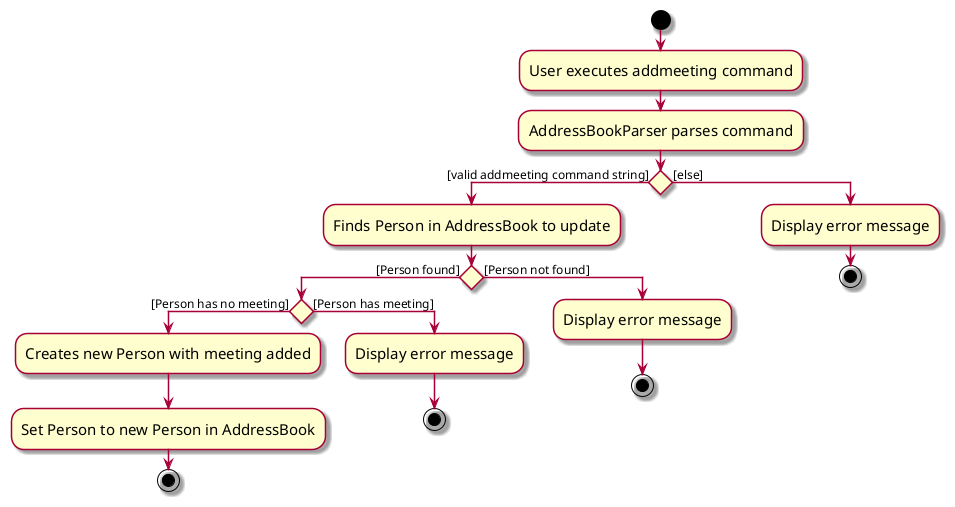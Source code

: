 @startuml
skin rose
skinparam ActivityFontSize 15
skinparam ArrowFontSize 12
start
:User executes addmeeting command;
:AddressBookParser parses command;

'Since the beta syntax does not support placing the condition outside the
'diamond we place it as the true branch instead.

if () then ([valid addmeeting command string])
    :Finds Person in AddressBook to update;
    if () then ([Person found])
        if () then ([Person has no meeting])
            :Creates new Person with meeting added;
            :Set Person to new Person in AddressBook;
            stop
        else ([Person has meeting])
            :Display error message;
            stop
        endif
    else ([Person not found])
        :Display error message;
        stop
    endif
else ([else])
    :Display error message;
    stop
@enduml
